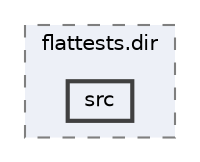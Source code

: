 digraph "flatbuffers/CMakeFiles/flattests.dir/src"
{
 // LATEX_PDF_SIZE
  bgcolor="transparent";
  edge [fontname=Helvetica,fontsize=10,labelfontname=Helvetica,labelfontsize=10];
  node [fontname=Helvetica,fontsize=10,shape=box,height=0.2,width=0.4];
  compound=true
  subgraph clusterdir_3546720ae3727dfa88aacd882aba5ace {
    graph [ bgcolor="#edf0f7", pencolor="grey50", label="flattests.dir", fontname=Helvetica,fontsize=10 style="filled,dashed", URL="dir_3546720ae3727dfa88aacd882aba5ace.html",tooltip=""]
  dir_84c2b0685e8b9dfd6f74425965a208bd [label="src", fillcolor="#edf0f7", color="grey25", style="filled,bold", URL="dir_84c2b0685e8b9dfd6f74425965a208bd.html",tooltip=""];
  }
}
